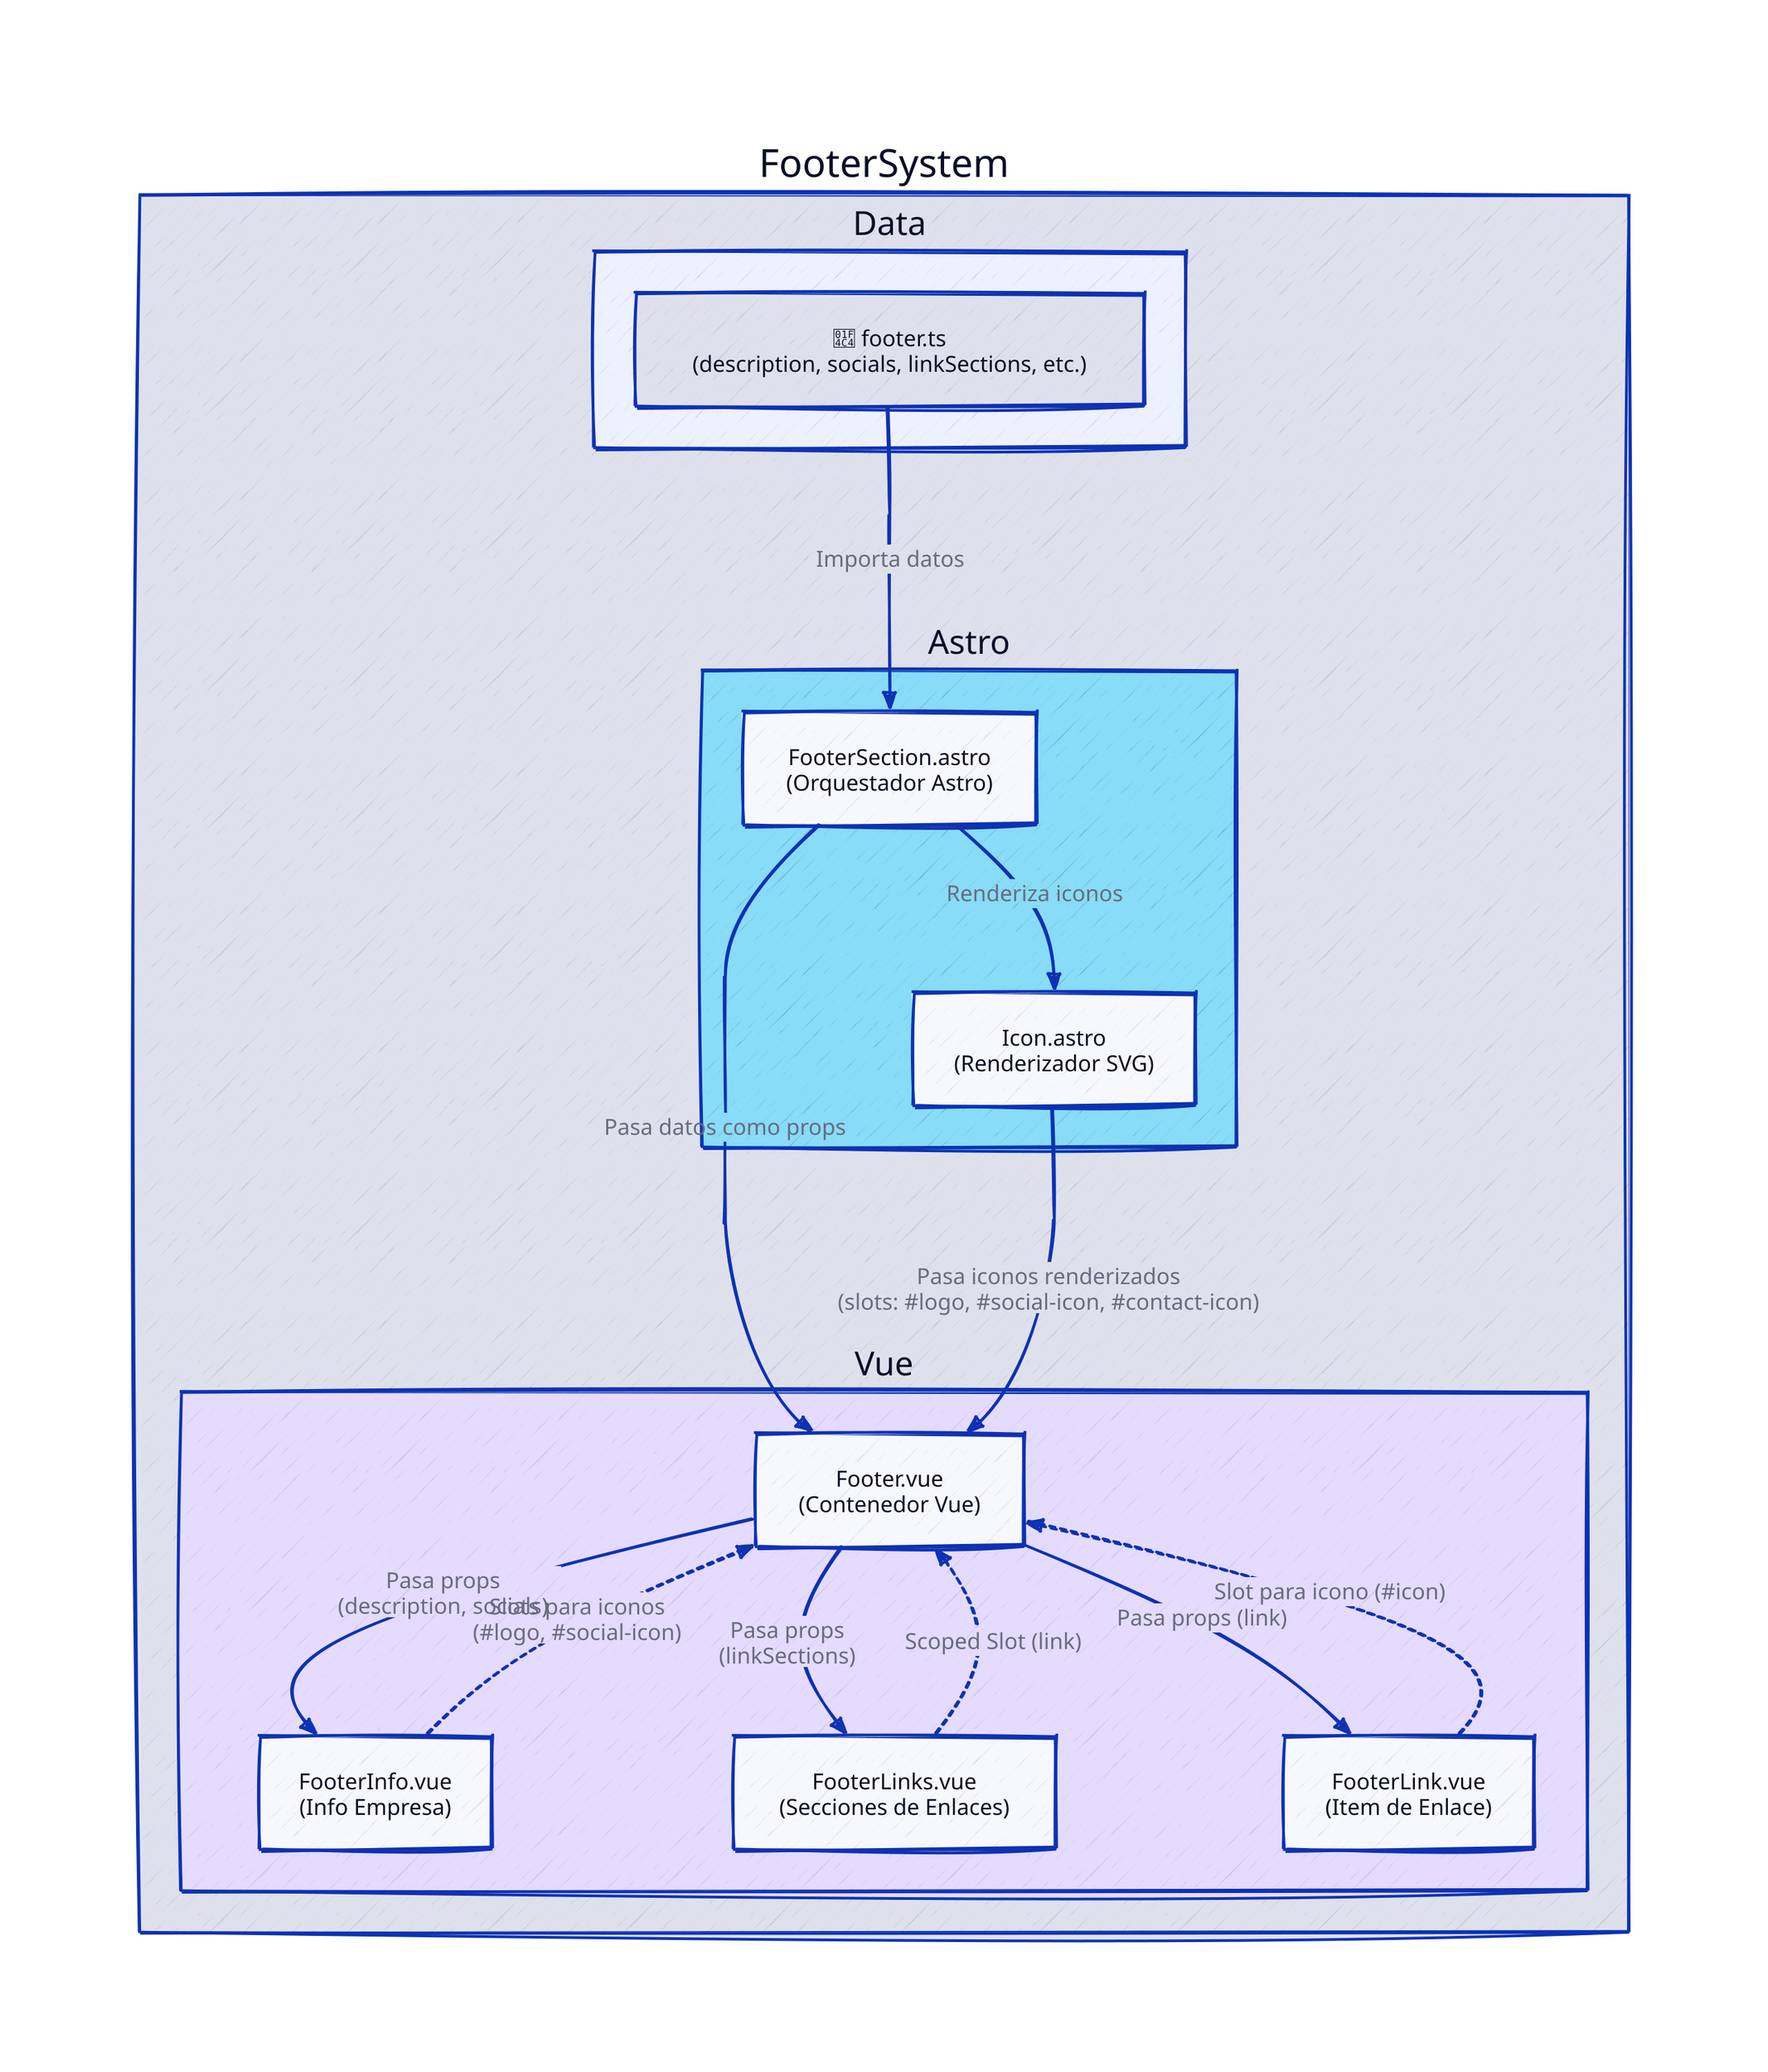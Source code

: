vars: {
  d2-config: {
    theme-id: 3 # terrastruct
    sketch: true
    layout-engine: elk
  }
  colors: {
    c2: "#C7F1FF" # light turkuaz
    c3: "#B5AFF6" # dark purple
    c4: "#DEE1EB" # gray
    c5: "#88DCF7" # turkuaz
    c6: "#E4DBFE" # purple
  }
}

FooterSystem: {
  style.fill: ${colors.c4}

  Data: {
    data_file: {
      label: "📄 footer.ts\n(description, socials, linkSections, etc.)"
      style.fill: ${colors.c4}
    }
  }

  Astro: {
    style.fill: ${colors.c5}
    footer_section_astro: {
      label: "FooterSection.astro\n(Orquestador Astro)"
    }
    icon_astro: {
      label: "Icon.astro\n(Renderizador SVG)"
    }
  }

  Vue: {
    style.fill: ${colors.c6}
    footer_vue: "Footer.vue\n(Contenedor Vue)"
    footer_info_vue: "FooterInfo.vue\n(Info Empresa)"
    footer_links_vue: "FooterLinks.vue\n(Secciones de Enlaces)"
    footer_link_vue: "FooterLink.vue\n(Item de Enlace)"
  }
}

# Relaciones
FooterSystem.Data.data_file -> FooterSystem.Astro.footer_section_astro: "Importa datos"
FooterSystem.Astro.footer_section_astro -> FooterSystem.Vue.footer_vue: "Pasa datos como props"
FooterSystem.Astro.footer_section_astro -> FooterSystem.Astro.icon_astro: "Renderiza iconos"
FooterSystem.Astro.icon_astro -> FooterSystem.Vue.footer_vue: "Pasa iconos renderizados\n(slots: #logo, #social-icon, #contact-icon)"
FooterSystem.Vue.footer_vue -> FooterSystem.Vue.footer_info_vue: "Pasa props\n(description, socials)"
FooterSystem.Vue.footer_vue -> FooterSystem.Vue.footer_links_vue: "Pasa props\n(linkSections)"

FooterSystem.Vue.footer_info_vue -> FooterSystem.Vue.footer_vue: "Slots para iconos\n(#logo, #social-icon)" {
  style: {
    stroke-dash: 2
  }
}

FooterSystem.Vue.footer_links_vue -> FooterSystem.Vue.footer_vue: "Scoped Slot (link)" {
  style: {
    stroke-dash: 2
  }
}

FooterSystem.Vue.footer_vue -> FooterSystem.Vue.footer_link_vue: "Pasa props (link)"
FooterSystem.Vue.footer_link_vue -> FooterSystem.Vue.footer_vue: "Slot para icono (#icon)" {
  style: {
    stroke-dash: 2
  }
}
